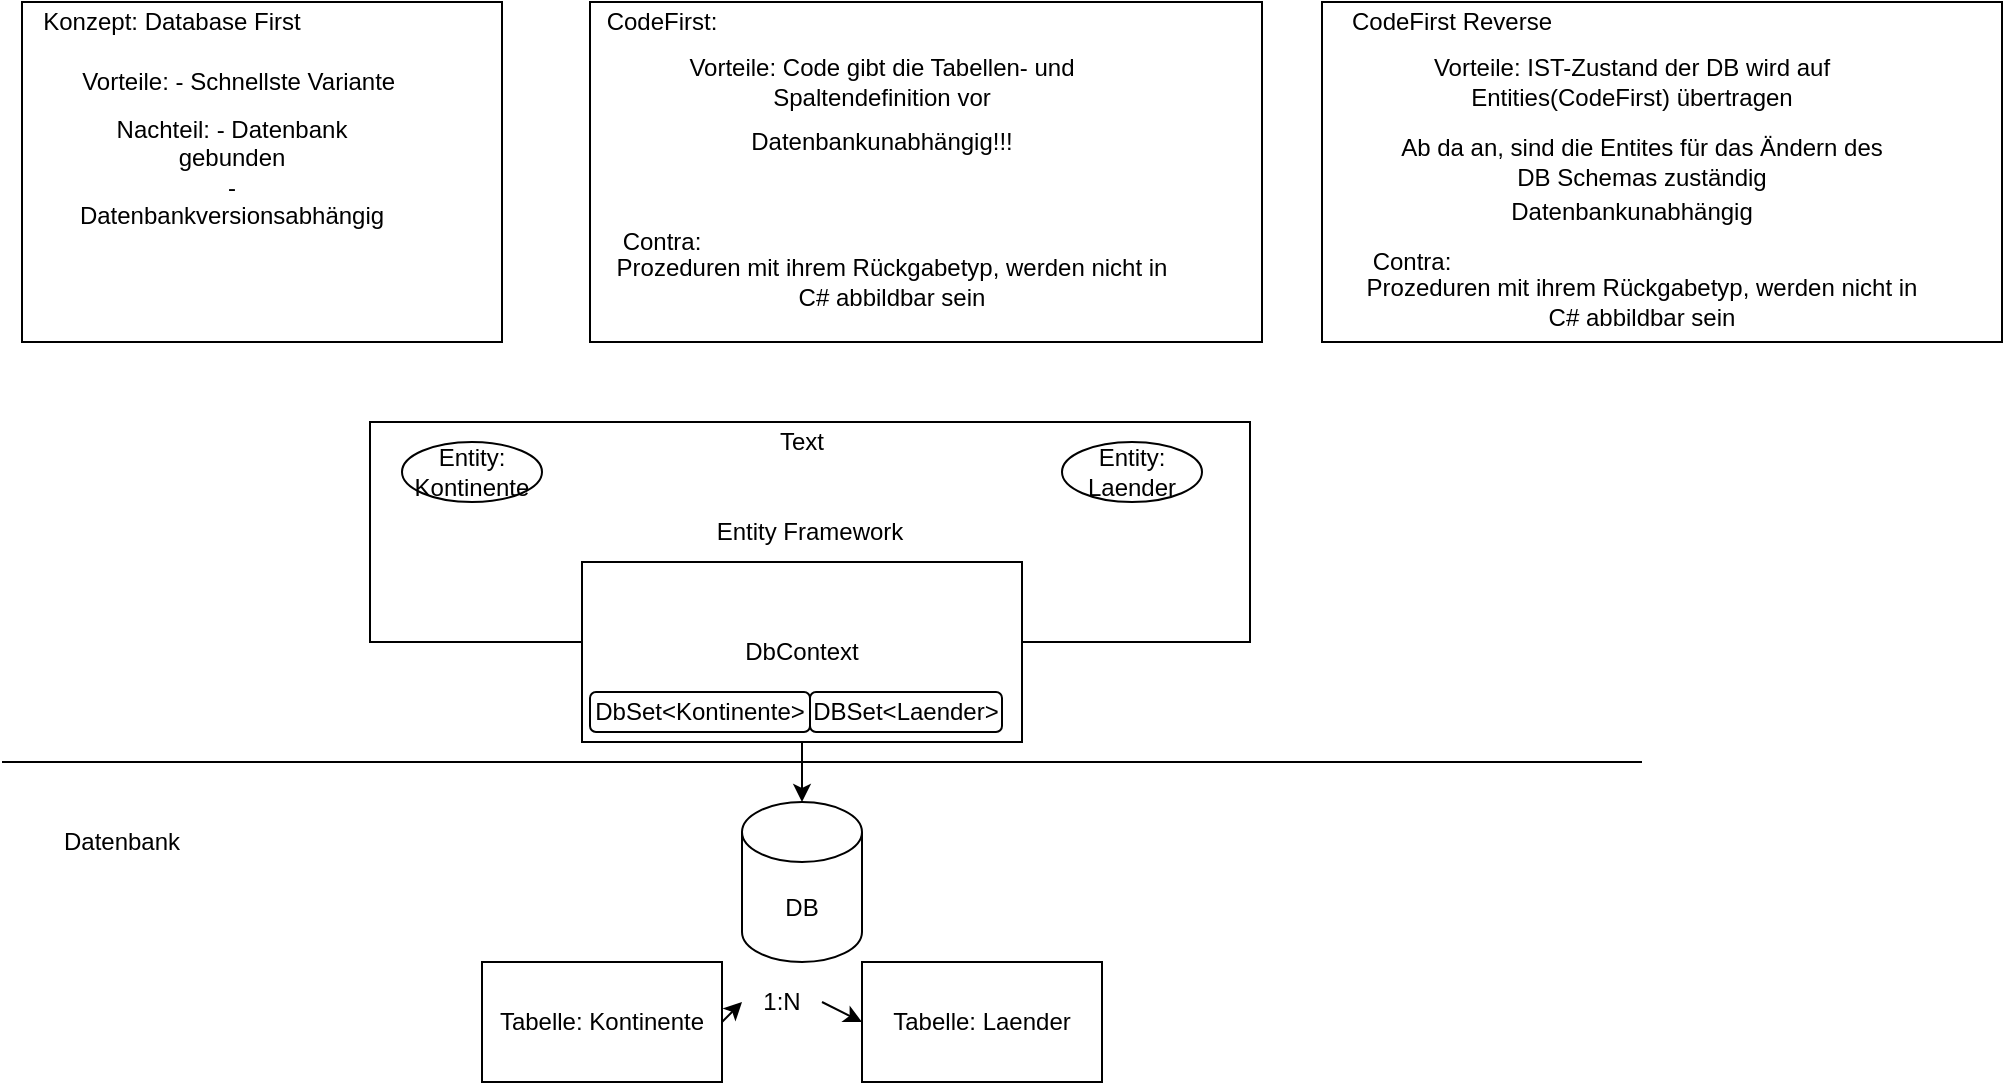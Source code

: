 <mxfile version="13.7.6" type="device"><diagram id="m1ZJ8nRsWw9sIbTMF0xw" name="Page-1"><mxGraphModel dx="862" dy="482" grid="1" gridSize="10" guides="1" tooltips="1" connect="1" arrows="1" fold="1" page="1" pageScale="1" pageWidth="827" pageHeight="1169" math="0" shadow="0"><root><mxCell id="0"/><mxCell id="1" parent="0"/><mxCell id="epBmqBCAwwzW-79onkMQ-1" value="" style="rounded=0;whiteSpace=wrap;html=1;align=left;" vertex="1" parent="1"><mxGeometry x="20" y="230" width="240" height="170" as="geometry"/></mxCell><mxCell id="epBmqBCAwwzW-79onkMQ-2" value="DB" style="shape=cylinder3;whiteSpace=wrap;html=1;boundedLbl=1;backgroundOutline=1;size=15;" vertex="1" parent="1"><mxGeometry x="380" y="630" width="60" height="80" as="geometry"/></mxCell><mxCell id="epBmqBCAwwzW-79onkMQ-3" value="Tabelle: Kontinente" style="rounded=0;whiteSpace=wrap;html=1;" vertex="1" parent="1"><mxGeometry x="250" y="710" width="120" height="60" as="geometry"/></mxCell><mxCell id="epBmqBCAwwzW-79onkMQ-4" value="Tabelle: Laender" style="rounded=0;whiteSpace=wrap;html=1;" vertex="1" parent="1"><mxGeometry x="440" y="710" width="120" height="60" as="geometry"/></mxCell><mxCell id="epBmqBCAwwzW-79onkMQ-5" value="" style="endArrow=classic;html=1;exitX=1;exitY=0.5;exitDx=0;exitDy=0;entryX=0;entryY=0.5;entryDx=0;entryDy=0;" edge="1" parent="1" source="epBmqBCAwwzW-79onkMQ-6" target="epBmqBCAwwzW-79onkMQ-4"><mxGeometry width="50" height="50" relative="1" as="geometry"><mxPoint x="390" y="680" as="sourcePoint"/><mxPoint x="440" y="630" as="targetPoint"/></mxGeometry></mxCell><mxCell id="epBmqBCAwwzW-79onkMQ-6" value="1:N" style="text;html=1;strokeColor=none;fillColor=none;align=center;verticalAlign=middle;whiteSpace=wrap;rounded=0;" vertex="1" parent="1"><mxGeometry x="380" y="720" width="40" height="20" as="geometry"/></mxCell><mxCell id="epBmqBCAwwzW-79onkMQ-7" value="" style="endArrow=classic;html=1;exitX=1;exitY=0.5;exitDx=0;exitDy=0;entryX=0;entryY=0.5;entryDx=0;entryDy=0;" edge="1" parent="1" source="epBmqBCAwwzW-79onkMQ-3" target="epBmqBCAwwzW-79onkMQ-6"><mxGeometry width="50" height="50" relative="1" as="geometry"><mxPoint x="370" y="740" as="sourcePoint"/><mxPoint x="440" y="740" as="targetPoint"/></mxGeometry></mxCell><mxCell id="epBmqBCAwwzW-79onkMQ-8" value="" style="endArrow=none;html=1;" edge="1" parent="1"><mxGeometry width="50" height="50" relative="1" as="geometry"><mxPoint x="10" y="610" as="sourcePoint"/><mxPoint x="830" y="610" as="targetPoint"/></mxGeometry></mxCell><mxCell id="epBmqBCAwwzW-79onkMQ-9" value="Datenbank&lt;br&gt;" style="text;html=1;strokeColor=none;fillColor=none;align=center;verticalAlign=middle;whiteSpace=wrap;rounded=0;" vertex="1" parent="1"><mxGeometry x="50" y="640" width="40" height="20" as="geometry"/></mxCell><mxCell id="epBmqBCAwwzW-79onkMQ-10" value="Entity Framework" style="rounded=0;whiteSpace=wrap;html=1;" vertex="1" parent="1"><mxGeometry x="194" y="440" width="440" height="110" as="geometry"/></mxCell><mxCell id="epBmqBCAwwzW-79onkMQ-12" value="DbContext" style="rounded=0;whiteSpace=wrap;html=1;" vertex="1" parent="1"><mxGeometry x="300" y="510" width="220" height="90" as="geometry"/></mxCell><mxCell id="epBmqBCAwwzW-79onkMQ-13" value="" style="endArrow=classic;html=1;exitX=0.5;exitY=1;exitDx=0;exitDy=0;entryX=0.5;entryY=0;entryDx=0;entryDy=0;entryPerimeter=0;" edge="1" parent="1" source="epBmqBCAwwzW-79onkMQ-12" target="epBmqBCAwwzW-79onkMQ-2"><mxGeometry width="50" height="50" relative="1" as="geometry"><mxPoint x="390" y="590" as="sourcePoint"/><mxPoint x="440" y="540" as="targetPoint"/></mxGeometry></mxCell><mxCell id="epBmqBCAwwzW-79onkMQ-14" value="DbSet&amp;lt;Kontinente&amp;gt;" style="rounded=1;whiteSpace=wrap;html=1;" vertex="1" parent="1"><mxGeometry x="304" y="575" width="110" height="20" as="geometry"/></mxCell><mxCell id="epBmqBCAwwzW-79onkMQ-15" value="DBSet&amp;lt;Laender&amp;gt;" style="rounded=1;whiteSpace=wrap;html=1;" vertex="1" parent="1"><mxGeometry x="414" y="575" width="96" height="20" as="geometry"/></mxCell><mxCell id="epBmqBCAwwzW-79onkMQ-16" value="Entity: Kontinente" style="ellipse;whiteSpace=wrap;html=1;" vertex="1" parent="1"><mxGeometry x="210" y="450" width="70" height="30" as="geometry"/></mxCell><mxCell id="epBmqBCAwwzW-79onkMQ-17" value="Entity: Laender" style="ellipse;whiteSpace=wrap;html=1;" vertex="1" parent="1"><mxGeometry x="540" y="450" width="70" height="30" as="geometry"/></mxCell><mxCell id="epBmqBCAwwzW-79onkMQ-19" value="Konzept: Database First" style="text;html=1;strokeColor=none;fillColor=none;align=center;verticalAlign=middle;whiteSpace=wrap;rounded=0;" vertex="1" parent="1"><mxGeometry x="20" y="230" width="150" height="20" as="geometry"/></mxCell><mxCell id="epBmqBCAwwzW-79onkMQ-20" value="Text" style="text;html=1;strokeColor=none;fillColor=none;align=center;verticalAlign=middle;whiteSpace=wrap;rounded=0;" vertex="1" parent="1"><mxGeometry x="390" y="440" width="40" height="20" as="geometry"/></mxCell><mxCell id="epBmqBCAwwzW-79onkMQ-21" value="Vorteile: - Schnellste Variante&amp;nbsp;" style="text;html=1;strokeColor=none;fillColor=none;align=center;verticalAlign=middle;whiteSpace=wrap;rounded=0;" vertex="1" parent="1"><mxGeometry x="20" y="260" width="220" height="20" as="geometry"/></mxCell><mxCell id="epBmqBCAwwzW-79onkMQ-22" value="Nachteil: - Datenbank gebunden&lt;br&gt;- Datenbankversionsabhängig" style="text;html=1;strokeColor=none;fillColor=none;align=center;verticalAlign=middle;whiteSpace=wrap;rounded=0;" vertex="1" parent="1"><mxGeometry x="50" y="305" width="150" height="20" as="geometry"/></mxCell><mxCell id="epBmqBCAwwzW-79onkMQ-24" value="" style="rounded=0;whiteSpace=wrap;html=1;" vertex="1" parent="1"><mxGeometry x="304" y="230" width="336" height="170" as="geometry"/></mxCell><mxCell id="epBmqBCAwwzW-79onkMQ-25" value="CodeFirst:" style="text;html=1;strokeColor=none;fillColor=none;align=center;verticalAlign=middle;whiteSpace=wrap;rounded=0;" vertex="1" parent="1"><mxGeometry x="320" y="230" width="40" height="20" as="geometry"/></mxCell><mxCell id="epBmqBCAwwzW-79onkMQ-26" value="Vorteile: Code gibt die Tabellen- und Spaltendefinition vor&lt;br&gt;" style="text;html=1;strokeColor=none;fillColor=none;align=center;verticalAlign=middle;whiteSpace=wrap;rounded=0;" vertex="1" parent="1"><mxGeometry x="310" y="260" width="280" height="20" as="geometry"/></mxCell><mxCell id="epBmqBCAwwzW-79onkMQ-27" value="Datenbankunabhängig!!!" style="text;html=1;strokeColor=none;fillColor=none;align=center;verticalAlign=middle;whiteSpace=wrap;rounded=0;" vertex="1" parent="1"><mxGeometry x="430" y="290" width="40" height="20" as="geometry"/></mxCell><mxCell id="epBmqBCAwwzW-79onkMQ-28" value="Prozeduren mit ihrem Rückgabetyp, werden nicht in C# abbildbar sein" style="text;html=1;strokeColor=none;fillColor=none;align=center;verticalAlign=middle;whiteSpace=wrap;rounded=0;" vertex="1" parent="1"><mxGeometry x="310" y="360" width="290" height="20" as="geometry"/></mxCell><mxCell id="epBmqBCAwwzW-79onkMQ-29" value="Contra:" style="text;html=1;strokeColor=none;fillColor=none;align=center;verticalAlign=middle;whiteSpace=wrap;rounded=0;" vertex="1" parent="1"><mxGeometry x="320" y="340" width="40" height="20" as="geometry"/></mxCell><mxCell id="epBmqBCAwwzW-79onkMQ-30" value="" style="rounded=0;whiteSpace=wrap;html=1;" vertex="1" parent="1"><mxGeometry x="670" y="230" width="340" height="170" as="geometry"/></mxCell><mxCell id="epBmqBCAwwzW-79onkMQ-31" value="CodeFirst Reverse" style="text;html=1;strokeColor=none;fillColor=none;align=center;verticalAlign=middle;whiteSpace=wrap;rounded=0;" vertex="1" parent="1"><mxGeometry x="670" y="230" width="130" height="20" as="geometry"/></mxCell><mxCell id="epBmqBCAwwzW-79onkMQ-32" value="Vorteile: IST-Zustand der DB wird auf Entities(CodeFirst) übertragen&lt;br&gt;" style="text;html=1;strokeColor=none;fillColor=none;align=center;verticalAlign=middle;whiteSpace=wrap;rounded=0;" vertex="1" parent="1"><mxGeometry x="690" y="260" width="270" height="20" as="geometry"/></mxCell><mxCell id="epBmqBCAwwzW-79onkMQ-33" value="Ab da an, sind die Entites für das Ändern des DB Schemas zuständig" style="text;html=1;strokeColor=none;fillColor=none;align=center;verticalAlign=middle;whiteSpace=wrap;rounded=0;" vertex="1" parent="1"><mxGeometry x="700" y="300" width="260" height="20" as="geometry"/></mxCell><mxCell id="epBmqBCAwwzW-79onkMQ-34" value="Datenbankunabhängig" style="text;html=1;strokeColor=none;fillColor=none;align=center;verticalAlign=middle;whiteSpace=wrap;rounded=0;" vertex="1" parent="1"><mxGeometry x="690" y="325" width="270" height="20" as="geometry"/></mxCell><mxCell id="epBmqBCAwwzW-79onkMQ-35" value="Prozeduren mit ihrem Rückgabetyp, werden nicht in C# abbildbar sein" style="text;html=1;strokeColor=none;fillColor=none;align=center;verticalAlign=middle;whiteSpace=wrap;rounded=0;" vertex="1" parent="1"><mxGeometry x="685" y="370" width="290" height="20" as="geometry"/></mxCell><mxCell id="epBmqBCAwwzW-79onkMQ-36" value="Contra:" style="text;html=1;strokeColor=none;fillColor=none;align=center;verticalAlign=middle;whiteSpace=wrap;rounded=0;" vertex="1" parent="1"><mxGeometry x="695" y="350" width="40" height="20" as="geometry"/></mxCell></root></mxGraphModel></diagram></mxfile>